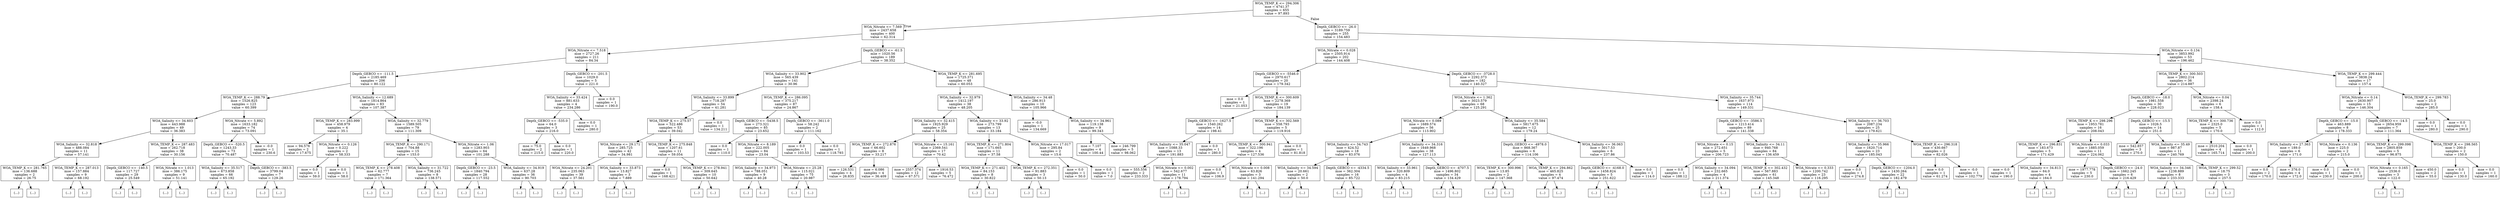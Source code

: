digraph Tree {
node [shape=box] ;
0 [label="WOA_TEMP_K <= 294.306\nmse = 4741.37\nsamples = 655\nvalue = 97.893"] ;
1 [label="WOA_Nitrate <= 7.569\nmse = 2437.658\nsamples = 400\nvalue = 62.314"] ;
0 -> 1 [labeldistance=2.5, labelangle=45, headlabel="True"] ;
2 [label="WOA_Nitrate <= 7.518\nmse = 2727.26\nsamples = 211\nvalue = 84.34"] ;
1 -> 2 ;
3 [label="Depth_GEBCO <= -111.5\nmse = 2185.469\nsamples = 206\nvalue = 80.122"] ;
2 -> 3 ;
4 [label="WOA_TEMP_K <= 288.79\nmse = 1526.825\nsamples = 123\nvalue = 60.399"] ;
3 -> 4 ;
5 [label="WOA_Salinity <= 34.603\nmse = 443.988\nsamples = 49\nvalue = 36.383"] ;
4 -> 5 ;
6 [label="WOA_Salinity <= 32.818\nmse = 488.084\nsamples = 11\nvalue = 57.141"] ;
5 -> 6 ;
7 [label="WOA_TEMP_K <= 281.765\nmse = 136.688\nsamples = 2\nvalue = 26.75"] ;
6 -> 7 ;
8 [label="(...)"] ;
7 -> 8 ;
9 [label="(...)"] ;
7 -> 9 ;
10 [label="WOA_TEMP_K <= 287.013\nmse = 157.884\nsamples = 9\nvalue = 68.192"] ;
6 -> 10 ;
11 [label="(...)"] ;
10 -> 11 ;
24 [label="(...)"] ;
10 -> 24 ;
25 [label="WOA_TEMP_K <= 287.483\nmse = 262.718\nsamples = 38\nvalue = 30.156"] ;
5 -> 25 ;
26 [label="Depth_GEBCO <= -140.5\nmse = 117.727\nsamples = 29\nvalue = 25.549"] ;
25 -> 26 ;
27 [label="(...)"] ;
26 -> 27 ;
52 [label="(...)"] ;
26 -> 52 ;
57 [label="WOA_Nitrate <= 1.013\nmse = 386.175\nsamples = 9\nvalue = 51.141"] ;
25 -> 57 ;
58 [label="(...)"] ;
57 -> 58 ;
63 [label="(...)"] ;
57 -> 63 ;
72 [label="WOA_Nitrate <= 5.892\nmse = 1633.182\nsamples = 74\nvalue = 73.091"] ;
4 -> 72 ;
73 [label="Depth_GEBCO <= -520.5\nmse = 1243.33\nsamples = 73\nvalue = 70.487"] ;
72 -> 73 ;
74 [label="WOA_Salinity <= 35.517\nmse = 673.858\nsamples = 66\nvalue = 65.192"] ;
73 -> 74 ;
75 [label="(...)"] ;
74 -> 75 ;
108 [label="(...)"] ;
74 -> 108 ;
191 [label="Depth_GEBCO <= -383.5\nmse = 3799.04\nsamples = 7\nvalue = 129.26"] ;
73 -> 191 ;
192 [label="(...)"] ;
191 -> 192 ;
193 [label="(...)"] ;
191 -> 193 ;
202 [label="mse = -0.0\nsamples = 1\nvalue = 230.6"] ;
72 -> 202 ;
203 [label="WOA_Salinity <= 12.689\nmse = 1814.864\nsamples = 83\nvalue = 107.387"] ;
3 -> 203 ;
204 [label="WOA_TEMP_K <= 283.999\nmse = 458.979\nsamples = 4\nvalue = 35.1"] ;
203 -> 204 ;
205 [label="mse = 94.576\nsamples = 2\nvalue = 17.675"] ;
204 -> 205 ;
206 [label="WOA_Nitrate <= 0.126\nmse = 0.222\nsamples = 2\nvalue = 58.333"] ;
204 -> 206 ;
207 [label="mse = 0.0\nsamples = 1\nvalue = 59.0"] ;
206 -> 207 ;
208 [label="mse = 0.0\nsamples = 1\nvalue = 58.0"] ;
206 -> 208 ;
209 [label="WOA_Salinity <= 32.779\nmse = 1589.505\nsamples = 79\nvalue = 111.309"] ;
203 -> 209 ;
210 [label="WOA_TEMP_K <= 290.171\nmse = 704.88\nsamples = 15\nvalue = 153.0"] ;
209 -> 210 ;
211 [label="WOA_TEMP_K <= 278.408\nmse = 62.777\nsamples = 7\nvalue = 171.364"] ;
210 -> 211 ;
212 [label="(...)"] ;
211 -> 212 ;
215 [label="(...)"] ;
211 -> 215 ;
220 [label="WOA_Salinity <= 31.722\nmse = 736.245\nsamples = 8\nvalue = 138.571"] ;
210 -> 220 ;
221 [label="(...)"] ;
220 -> 221 ;
232 [label="(...)"] ;
220 -> 232 ;
235 [label="WOA_Nitrate <= 1.06\nmse = 1283.903\nsamples = 64\nvalue = 101.288"] ;
209 -> 235 ;
236 [label="Depth_GEBCO <= -23.5\nmse = 1840.794\nsamples = 28\nvalue = 117.552"] ;
235 -> 236 ;
237 [label="(...)"] ;
236 -> 237 ;
268 [label="(...)"] ;
236 -> 268 ;
275 [label="WOA_Salinity <= 34.919\nmse = 637.28\nsamples = 36\nvalue = 90.703"] ;
235 -> 275 ;
276 [label="(...)"] ;
275 -> 276 ;
329 [label="(...)"] ;
275 -> 329 ;
342 [label="Depth_GEBCO <= -201.5\nmse = 1029.0\nsamples = 5\nvalue = 221.0"] ;
2 -> 342 ;
343 [label="WOA_Salinity <= 33.424\nmse = 881.633\nsamples = 4\nvalue = 234.286"] ;
342 -> 343 ;
344 [label="Depth_GEBCO <= -535.0\nmse = 64.0\nsamples = 3\nvalue = 216.0"] ;
343 -> 344 ;
345 [label="mse = 75.0\nsamples = 2\nvalue = 215.0"] ;
344 -> 345 ;
346 [label="mse = 0.0\nsamples = 1\nvalue = 220.0"] ;
344 -> 346 ;
347 [label="mse = 0.0\nsamples = 1\nvalue = 280.0"] ;
343 -> 347 ;
348 [label="mse = 0.0\nsamples = 1\nvalue = 190.0"] ;
342 -> 348 ;
349 [label="Depth_GEBCO <= -61.5\nmse = 1020.56\nsamples = 189\nvalue = 38.352"] ;
1 -> 349 ;
350 [label="WOA_Salinity <= 33.902\nmse = 565.439\nsamples = 141\nvalue = 30.96"] ;
349 -> 350 ;
351 [label="WOA_Salinity <= 33.899\nmse = 718.287\nsamples = 54\nvalue = 41.281"] ;
350 -> 351 ;
352 [label="WOA_TEMP_K <= 275.57\nmse = 522.486\nsamples = 53\nvalue = 39.042"] ;
351 -> 352 ;
353 [label="WOA_Nitrate <= 29.171\nmse = 285.725\nsamples = 42\nvalue = 34.981"] ;
352 -> 353 ;
354 [label="WOA_Nitrate <= 24.201\nmse = 235.063\nsamples = 39\nvalue = 37.561"] ;
353 -> 354 ;
355 [label="(...)"] ;
354 -> 355 ;
378 [label="(...)"] ;
354 -> 378 ;
423 [label="WOA_Salinity <= 33.873\nmse = 13.827\nsamples = 3\nvalue = 7.889"] ;
353 -> 423 ;
424 [label="(...)"] ;
423 -> 424 ;
425 [label="(...)"] ;
423 -> 425 ;
428 [label="WOA_TEMP_K <= 275.848\nmse = 1207.61\nsamples = 11\nvalue = 59.054"] ;
352 -> 428 ;
429 [label="mse = 0.0\nsamples = 1\nvalue = 168.421"] ;
428 -> 429 ;
430 [label="WOA_TEMP_K <= 278.941\nmse = 309.645\nsamples = 10\nvalue = 50.642"] ;
428 -> 430 ;
431 [label="(...)"] ;
430 -> 431 ;
444 [label="(...)"] ;
430 -> 444 ;
449 [label="mse = 0.0\nsamples = 1\nvalue = 134.211"] ;
351 -> 449 ;
450 [label="WOA_TEMP_K <= 286.095\nmse = 375.217\nsamples = 87\nvalue = 24.867"] ;
350 -> 450 ;
451 [label="Depth_GEBCO <= -5438.5\nmse = 273.321\nsamples = 85\nvalue = 23.652"] ;
450 -> 451 ;
452 [label="mse = 0.0\nsamples = 1\nvalue = 110.0"] ;
451 -> 452 ;
453 [label="WOA_Nitrate <= 8.189\nmse = 222.005\nsamples = 84\nvalue = 23.04"] ;
451 -> 453 ;
454 [label="WOA_Salinity <= 34.973\nmse = 788.051\nsamples = 9\nvalue = 40.28"] ;
453 -> 454 ;
455 [label="(...)"] ;
454 -> 455 ;
462 [label="(...)"] ;
454 -> 462 ;
471 [label="WOA_Nitrate <= 25.28\nmse = 115.021\nsamples = 75\nvalue = 20.987"] ;
453 -> 471 ;
472 [label="(...)"] ;
471 -> 472 ;
571 [label="(...)"] ;
471 -> 571 ;
578 [label="Depth_GEBCO <= -3611.0\nmse = 58.242\nsamples = 2\nvalue = 111.162"] ;
450 -> 578 ;
579 [label="mse = 0.0\nsamples = 1\nvalue = 103.53"] ;
578 -> 579 ;
580 [label="mse = 0.0\nsamples = 1\nvalue = 118.793"] ;
578 -> 580 ;
581 [label="WOA_TEMP_K <= 281.695\nmse = 1725.371\nsamples = 48\nvalue = 60.053"] ;
349 -> 581 ;
582 [label="WOA_Salinity <= 32.979\nmse = 1412.197\nsamples = 38\nvalue = 48.205"] ;
581 -> 582 ;
583 [label="WOA_Salinity <= 32.415\nmse = 1925.929\nsamples = 25\nvalue = 58.354"] ;
582 -> 583 ;
584 [label="WOA_TEMP_K <= 272.876\nmse = 66.602\nsamples = 8\nvalue = 33.217"] ;
583 -> 584 ;
585 [label="mse = 126.531\nsamples = 4\nvalue = 26.835"] ;
584 -> 585 ;
586 [label="mse = 6.086\nsamples = 4\nvalue = 36.409"] ;
584 -> 586 ;
587 [label="WOA_Nitrate <= 15.161\nmse = 2369.541\nsamples = 17\nvalue = 70.42"] ;
583 -> 587 ;
588 [label="mse = 2557.374\nsamples = 12\nvalue = 67.571"] ;
587 -> 588 ;
589 [label="mse = 1916.53\nsamples = 5\nvalue = 76.472"] ;
587 -> 589 ;
590 [label="WOA_Salinity <= 33.92\nmse = 273.799\nsamples = 13\nvalue = 33.184"] ;
582 -> 590 ;
591 [label="WOA_TEMP_K <= 271.804\nmse = 171.665\nsamples = 11\nvalue = 37.58"] ;
590 -> 591 ;
592 [label="WOA_TEMP_K <= 271.402\nmse = 84.153\nsamples = 8\nvalue = 30.822"] ;
591 -> 592 ;
593 [label="(...)"] ;
592 -> 593 ;
594 [label="(...)"] ;
592 -> 594 ;
603 [label="WOA_TEMP_K <= 272.351\nmse = 91.883\nsamples = 3\nvalue = 50.13"] ;
591 -> 603 ;
604 [label="(...)"] ;
603 -> 604 ;
607 [label="(...)"] ;
603 -> 607 ;
608 [label="WOA_Nitrate <= 17.017\nmse = 295.84\nsamples = 2\nvalue = 15.6"] ;
590 -> 608 ;
609 [label="mse = 0.0\nsamples = 1\nvalue = 50.0"] ;
608 -> 609 ;
610 [label="mse = 0.0\nsamples = 1\nvalue = 7.0"] ;
608 -> 610 ;
611 [label="WOA_Salinity <= 34.48\nmse = 286.913\nsamples = 10\nvalue = 105.966"] ;
581 -> 611 ;
612 [label="mse = -0.0\nsamples = 1\nvalue = 134.669"] ;
611 -> 612 ;
613 [label="WOA_Salinity <= 34.961\nmse = 119.138\nsamples = 9\nvalue = 99.343"] ;
611 -> 613 ;
614 [label="mse = 7.107\nsamples = 4\nvalue = 100.44"] ;
613 -> 614 ;
615 [label="mse = 246.799\nsamples = 5\nvalue = 98.062"] ;
613 -> 615 ;
616 [label="Depth_GEBCO <= -26.0\nmse = 3189.759\nsamples = 255\nvalue = 154.483"] ;
0 -> 616 [labeldistance=2.5, labelangle=-45, headlabel="False"] ;
617 [label="WOA_Nitrate <= 0.028\nmse = 2505.914\nsamples = 202\nvalue = 144.408"] ;
616 -> 617 ;
618 [label="Depth_GEBCO <= -5546.0\nmse = 2970.617\nsamples = 20\nvalue = 179.342"] ;
617 -> 618 ;
619 [label="mse = 0.0\nsamples = 1\nvalue = 21.053"] ;
618 -> 619 ;
620 [label="WOA_TEMP_K <= 300.609\nmse = 2278.369\nsamples = 19\nvalue = 184.139"] ;
618 -> 620 ;
621 [label="Depth_GEBCO <= -1627.5\nmse = 1540.262\nsamples = 14\nvalue = 198.41"] ;
620 -> 621 ;
622 [label="WOA_Salinity <= 35.047\nmse = 1088.33\nsamples = 13\nvalue = 191.883"] ;
621 -> 622 ;
623 [label="mse = 555.556\nsamples = 2\nvalue = 233.333"] ;
622 -> 623 ;
624 [label="WOA_Nitrate <= 0.002\nmse = 542.677\nsamples = 11\nvalue = 178.794"] ;
622 -> 624 ;
625 [label="(...)"] ;
624 -> 625 ;
626 [label="(...)"] ;
624 -> 626 ;
641 [label="mse = 0.0\nsamples = 1\nvalue = 280.0"] ;
621 -> 641 ;
642 [label="WOA_TEMP_K <= 302.569\nmse = 558.793\nsamples = 5\nvalue = 119.916"] ;
620 -> 642 ;
643 [label="WOA_TEMP_K <= 300.941\nmse = 322.196\nsamples = 4\nvalue = 127.536"] ;
642 -> 643 ;
644 [label="mse = 0.0\nsamples = 1\nvalue = 106.9"] ;
643 -> 644 ;
645 [label="WOA_Nitrate <= 0.008\nmse = 63.826\nsamples = 3\nvalue = 141.294"] ;
643 -> 645 ;
646 [label="(...)"] ;
645 -> 646 ;
647 [label="(...)"] ;
645 -> 647 ;
650 [label="mse = 0.0\nsamples = 1\nvalue = 81.818"] ;
642 -> 650 ;
651 [label="Depth_GEBCO <= -3728.0\nmse = 2292.373\nsamples = 182\nvalue = 140.327"] ;
617 -> 651 ;
652 [label="WOA_Nitrate <= 1.362\nmse = 3023.579\nsamples = 68\nvalue = 125.291"] ;
651 -> 652 ;
653 [label="WOA_Nitrate <= 0.089\nmse = 1689.574\nsamples = 56\nvalue = 113.902"] ;
652 -> 653 ;
654 [label="WOA_Salinity <= 34.743\nmse = 424.52\nsamples = 18\nvalue = 83.076"] ;
653 -> 654 ;
655 [label="WOA_Salinity <= 34.594\nmse = 20.661\nsamples = 2\nvalue = 50.0"] ;
654 -> 655 ;
656 [label="(...)"] ;
655 -> 656 ;
657 [label="(...)"] ;
655 -> 657 ;
658 [label="Depth_GEBCO <= -4334.5\nmse = 362.304\nsamples = 16\nvalue = 85.722"] ;
654 -> 658 ;
659 [label="(...)"] ;
658 -> 659 ;
682 [label="(...)"] ;
658 -> 682 ;
687 [label="WOA_Salinity <= 34.316\nmse = 1649.968\nsamples = 38\nvalue = 127.113"] ;
653 -> 687 ;
688 [label="WOA_Salinity <= 33.961\nmse = 320.809\nsamples = 4\nvalue = 83.215"] ;
687 -> 688 ;
689 [label="(...)"] ;
688 -> 689 ;
692 [label="(...)"] ;
688 -> 692 ;
695 [label="Depth_GEBCO <= -4707.5\nmse = 1496.802\nsamples = 34\nvalue = 134.429"] ;
687 -> 695 ;
696 [label="(...)"] ;
695 -> 696 ;
731 [label="(...)"] ;
695 -> 731 ;
762 [label="WOA_Salinity <= 35.584\nmse = 5817.675\nsamples = 12\nvalue = 179.24"] ;
652 -> 762 ;
763 [label="Depth_GEBCO <= -4978.0\nmse = 868.367\nsamples = 6\nvalue = 114.106"] ;
762 -> 763 ;
764 [label="WOA_TEMP_K <= 300.996\nmse = 13.85\nsamples = 2\nvalue = 147.368"] ;
763 -> 764 ;
765 [label="(...)"] ;
764 -> 765 ;
766 [label="(...)"] ;
764 -> 766 ;
767 [label="WOA_TEMP_K <= 294.862\nmse = 465.825\nsamples = 4\nvalue = 97.474"] ;
763 -> 767 ;
768 [label="(...)"] ;
767 -> 768 ;
769 [label="(...)"] ;
767 -> 769 ;
774 [label="WOA_Salinity <= 36.063\nmse = 3017.53\nsamples = 6\nvalue = 237.86"] ;
762 -> 774 ;
775 [label="Depth_GEBCO <= -4168.0\nmse = 1458.824\nsamples = 5\nvalue = 251.622"] ;
774 -> 775 ;
776 [label="(...)"] ;
775 -> 776 ;
781 [label="(...)"] ;
775 -> 781 ;
784 [label="mse = 0.0\nsamples = 1\nvalue = 114.0"] ;
774 -> 784 ;
785 [label="WOA_Salinity <= 35.744\nmse = 1637.973\nsamples = 114\nvalue = 149.331"] ;
651 -> 785 ;
786 [label="Depth_GEBCO <= -3586.5\nmse = 1213.414\nsamples = 89\nvalue = 141.338"] ;
785 -> 786 ;
787 [label="WOA_Nitrate <= 0.15\nmse = 272.651\nsamples = 5\nvalue = 206.723"] ;
786 -> 787 ;
788 [label="mse = 0.0\nsamples = 1\nvalue = 188.12"] ;
787 -> 788 ;
789 [label="WOA_Salinity <= 34.094\nmse = 232.665\nsamples = 4\nvalue = 211.374"] ;
787 -> 789 ;
790 [label="(...)"] ;
789 -> 790 ;
791 [label="(...)"] ;
789 -> 791 ;
794 [label="WOA_Salinity <= 34.11\nmse = 940.768\nsamples = 84\nvalue = 136.459"] ;
786 -> 794 ;
795 [label="WOA_TEMP_K <= 302.432\nmse = 567.883\nsamples = 61\nvalue = 145.348"] ;
794 -> 795 ;
796 [label="(...)"] ;
795 -> 796 ;
879 [label="(...)"] ;
795 -> 879 ;
880 [label="WOA_Nitrate <= 0.333\nmse = 1200.742\nsamples = 23\nvalue = 116.295"] ;
794 -> 880 ;
881 [label="(...)"] ;
880 -> 881 ;
902 [label="(...)"] ;
880 -> 902 ;
919 [label="WOA_Salinity <= 36.703\nmse = 2087.234\nsamples = 25\nvalue = 179.621"] ;
785 -> 919 ;
920 [label="WOA_Salinity <= 35.966\nmse = 1620.714\nsamples = 23\nvalue = 185.043"] ;
919 -> 920 ;
921 [label="mse = 0.0\nsamples = 1\nvalue = 274.8"] ;
920 -> 921 ;
922 [label="Depth_GEBCO <= -1204.0\nmse = 1430.264\nsamples = 22\nvalue = 182.479"] ;
920 -> 922 ;
923 [label="(...)"] ;
922 -> 923 ;
942 [label="(...)"] ;
922 -> 942 ;
957 [label="WOA_TEMP_K <= 296.318\nmse = 430.667\nsamples = 2\nvalue = 82.026"] ;
919 -> 957 ;
958 [label="mse = 0.0\nsamples = 1\nvalue = 61.274"] ;
957 -> 958 ;
959 [label="mse = -0.0\nsamples = 1\nvalue = 102.779"] ;
957 -> 959 ;
960 [label="WOA_Nitrate <= 0.134\nmse = 3853.992\nsamples = 53\nvalue = 196.462"] ;
616 -> 960 ;
961 [label="WOA_TEMP_K <= 300.503\nmse = 2802.214\nsamples = 36\nvalue = 214.887"] ;
960 -> 961 ;
962 [label="Depth_GEBCO <= -18.0\nmse = 1981.558\nsamples = 30\nvalue = 228.023"] ;
961 -> 962 ;
963 [label="WOA_TEMP_K <= 298.296\nmse = 1953.781\nsamples = 16\nvalue = 208.043"] ;
962 -> 963 ;
964 [label="WOA_TEMP_K <= 296.831\nmse = 183.673\nsamples = 5\nvalue = 171.429"] ;
963 -> 964 ;
965 [label="mse = 0.0\nsamples = 1\nvalue = 190.0"] ;
964 -> 965 ;
966 [label="WOA_Salinity <= 34.813\nmse = 64.0\nsamples = 4\nvalue = 164.0"] ;
964 -> 966 ;
967 [label="(...)"] ;
966 -> 967 ;
968 [label="(...)"] ;
966 -> 968 ;
971 [label="WOA_Nitrate <= 0.033\nmse = 1885.059\nsamples = 11\nvalue = 224.062"] ;
963 -> 971 ;
972 [label="mse = 1977.778\nsamples = 5\nvalue = 230.0"] ;
971 -> 972 ;
973 [label="Depth_GEBCO <= -24.0\nmse = 1662.245\nsamples = 6\nvalue = 216.429"] ;
971 -> 973 ;
974 [label="(...)"] ;
973 -> 974 ;
975 [label="(...)"] ;
973 -> 975 ;
976 [label="Depth_GEBCO <= -15.5\nmse = 1026.5\nsamples = 14\nvalue = 251.0"] ;
962 -> 976 ;
977 [label="mse = 542.857\nsamples = 3\nvalue = 270.0"] ;
976 -> 977 ;
978 [label="WOA_Salinity <= 35.49\nmse = 987.87\nsamples = 11\nvalue = 240.769"] ;
976 -> 978 ;
979 [label="WOA_Salinity <= 34.346\nmse = 1238.889\nsamples = 8\nvalue = 233.333"] ;
978 -> 979 ;
980 [label="(...)"] ;
979 -> 980 ;
983 [label="(...)"] ;
979 -> 983 ;
984 [label="WOA_TEMP_K <= 299.52\nmse = 18.75\nsamples = 3\nvalue = 257.5"] ;
978 -> 984 ;
985 [label="(...)"] ;
984 -> 985 ;
986 [label="(...)"] ;
984 -> 986 ;
987 [label="WOA_Nitrate <= 0.04\nmse = 2398.24\nsamples = 6\nvalue = 158.4"] ;
961 -> 987 ;
988 [label="WOA_TEMP_K <= 300.736\nmse = 2325.0\nsamples = 5\nvalue = 170.0"] ;
987 -> 988 ;
989 [label="mse = 2510.204\nsamples = 4\nvalue = 165.714"] ;
988 -> 989 ;
990 [label="mse = 0.0\nsamples = 1\nvalue = 200.0"] ;
988 -> 990 ;
991 [label="mse = 0.0\nsamples = 1\nvalue = 112.0"] ;
987 -> 991 ;
992 [label="WOA_TEMP_K <= 299.444\nmse = 3838.24\nsamples = 17\nvalue = 157.4"] ;
960 -> 992 ;
993 [label="WOA_Nitrate <= 0.14\nmse = 2630.907\nsamples = 15\nvalue = 146.304"] ;
992 -> 993 ;
994 [label="Depth_GEBCO <= -15.0\nmse = 463.889\nsamples = 8\nvalue = 178.333"] ;
993 -> 994 ;
995 [label="WOA_Salinity <= 27.363\nmse = 189.0\nsamples = 6\nvalue = 171.0"] ;
994 -> 995 ;
996 [label="mse = 0.0\nsamples = 2\nvalue = 170.0"] ;
995 -> 996 ;
997 [label="mse = 376.0\nsamples = 4\nvalue = 172.0"] ;
995 -> 997 ;
998 [label="WOA_Nitrate <= 0.136\nmse = 225.0\nsamples = 2\nvalue = 215.0"] ;
994 -> 998 ;
999 [label="mse = 0.0\nsamples = 1\nvalue = 230.0"] ;
998 -> 999 ;
1000 [label="mse = 0.0\nsamples = 1\nvalue = 200.0"] ;
998 -> 1000 ;
1001 [label="Depth_GEBCO <= -14.5\nmse = 2654.959\nsamples = 7\nvalue = 111.364"] ;
993 -> 1001 ;
1002 [label="WOA_TEMP_K <= 299.098\nmse = 2805.859\nsamples = 5\nvalue = 96.875"] ;
1001 -> 1002 ;
1003 [label="WOA_Nitrate <= 0.165\nmse = 2536.0\nsamples = 3\nvalue = 122.0"] ;
1002 -> 1003 ;
1004 [label="(...)"] ;
1003 -> 1004 ;
1005 [label="(...)"] ;
1003 -> 1005 ;
1006 [label="mse = 450.0\nsamples = 2\nvalue = 55.0"] ;
1002 -> 1006 ;
1007 [label="WOA_TEMP_K <= 298.565\nmse = 200.0\nsamples = 2\nvalue = 150.0"] ;
1001 -> 1007 ;
1008 [label="mse = 0.0\nsamples = 1\nvalue = 130.0"] ;
1007 -> 1008 ;
1009 [label="mse = 0.0\nsamples = 1\nvalue = 160.0"] ;
1007 -> 1009 ;
1010 [label="WOA_TEMP_K <= 299.783\nmse = 25.0\nsamples = 2\nvalue = 285.0"] ;
992 -> 1010 ;
1011 [label="mse = 0.0\nsamples = 1\nvalue = 280.0"] ;
1010 -> 1011 ;
1012 [label="mse = 0.0\nsamples = 1\nvalue = 290.0"] ;
1010 -> 1012 ;
}